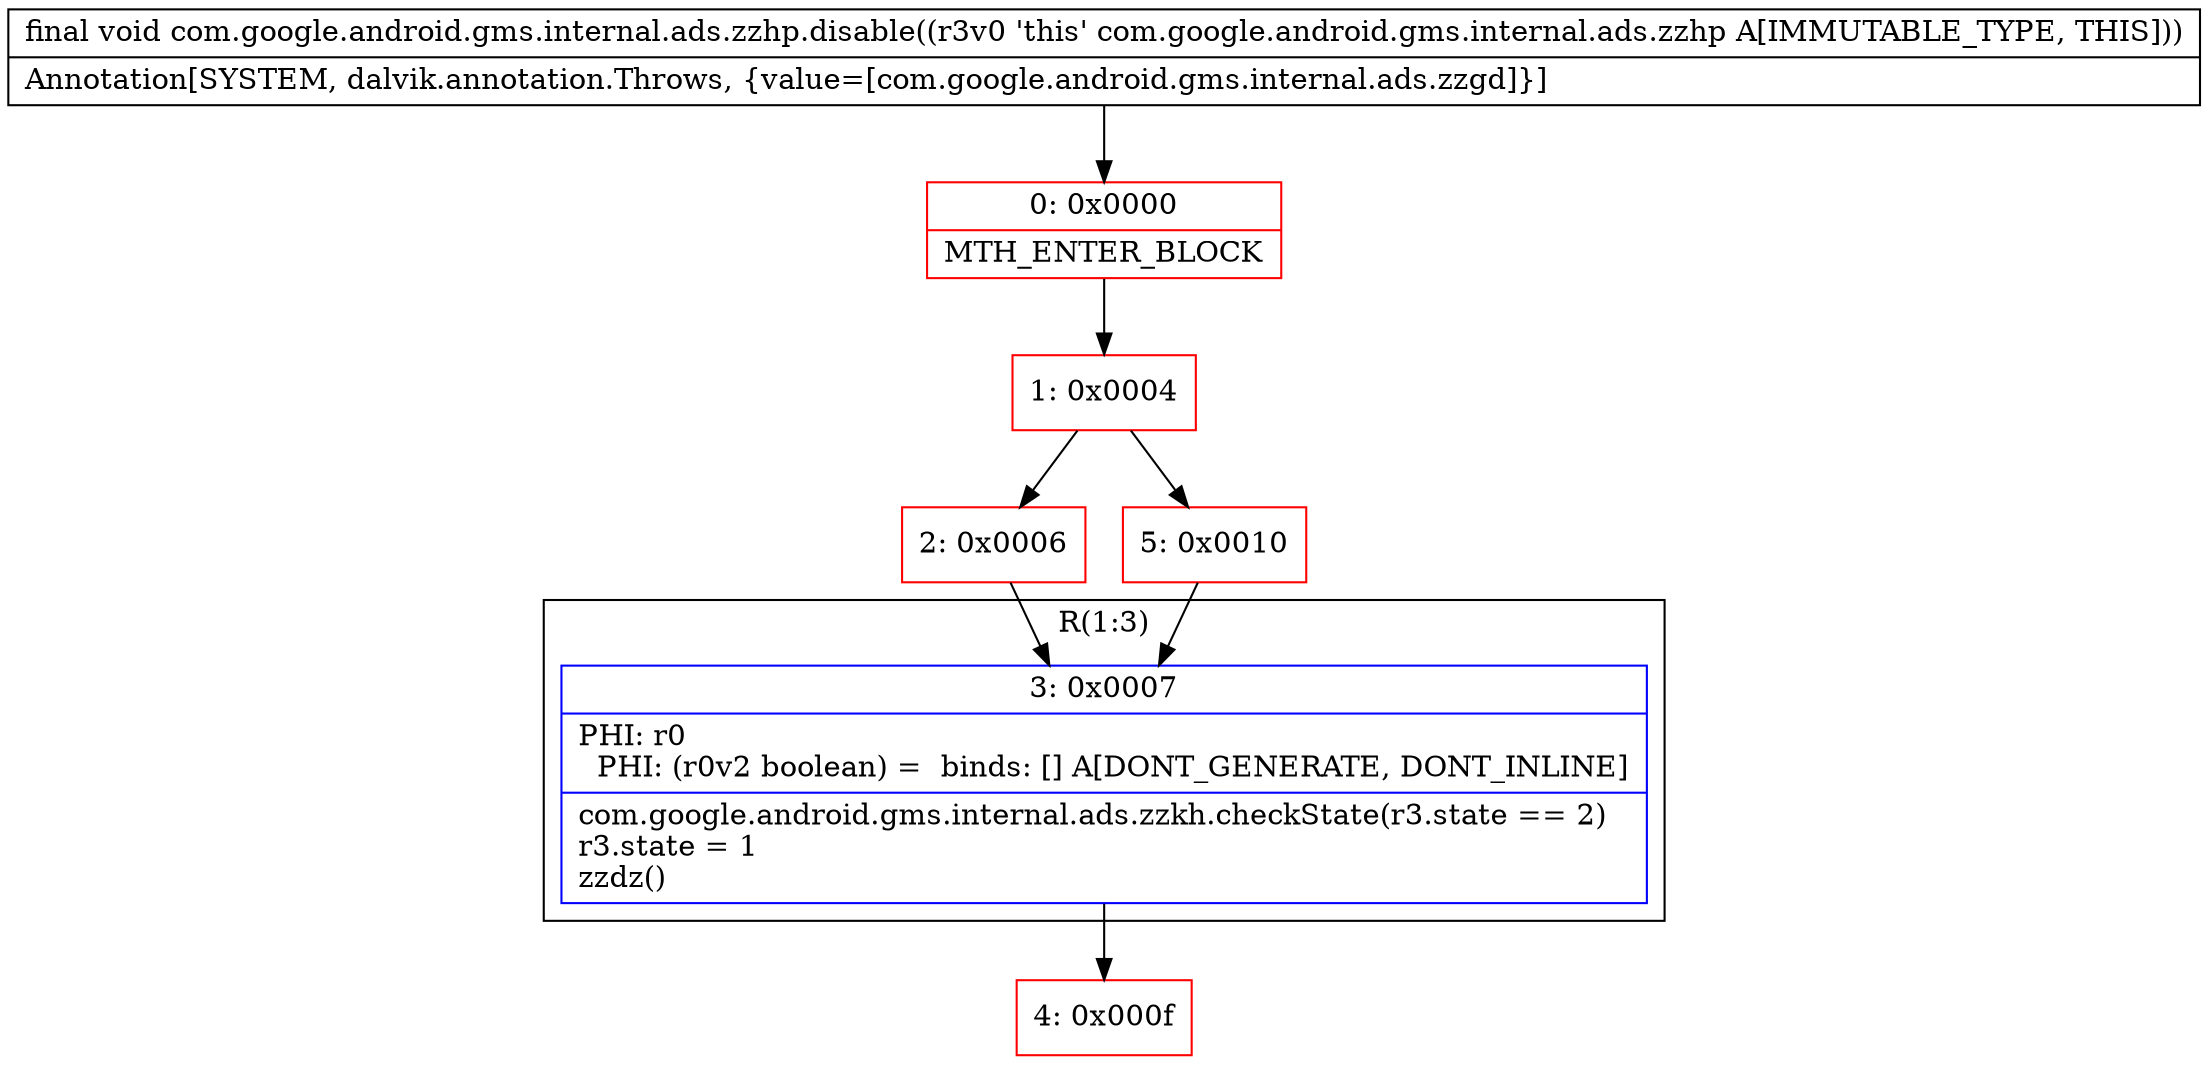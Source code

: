 digraph "CFG forcom.google.android.gms.internal.ads.zzhp.disable()V" {
subgraph cluster_Region_105007207 {
label = "R(1:3)";
node [shape=record,color=blue];
Node_3 [shape=record,label="{3\:\ 0x0007|PHI: r0 \l  PHI: (r0v2 boolean) =  binds: [] A[DONT_GENERATE, DONT_INLINE]\l|com.google.android.gms.internal.ads.zzkh.checkState(r3.state == 2)\lr3.state = 1\lzzdz()\l}"];
}
Node_0 [shape=record,color=red,label="{0\:\ 0x0000|MTH_ENTER_BLOCK\l}"];
Node_1 [shape=record,color=red,label="{1\:\ 0x0004}"];
Node_2 [shape=record,color=red,label="{2\:\ 0x0006}"];
Node_4 [shape=record,color=red,label="{4\:\ 0x000f}"];
Node_5 [shape=record,color=red,label="{5\:\ 0x0010}"];
MethodNode[shape=record,label="{final void com.google.android.gms.internal.ads.zzhp.disable((r3v0 'this' com.google.android.gms.internal.ads.zzhp A[IMMUTABLE_TYPE, THIS]))  | Annotation[SYSTEM, dalvik.annotation.Throws, \{value=[com.google.android.gms.internal.ads.zzgd]\}]\l}"];
MethodNode -> Node_0;
Node_3 -> Node_4;
Node_0 -> Node_1;
Node_1 -> Node_2;
Node_1 -> Node_5;
Node_2 -> Node_3;
Node_5 -> Node_3;
}

